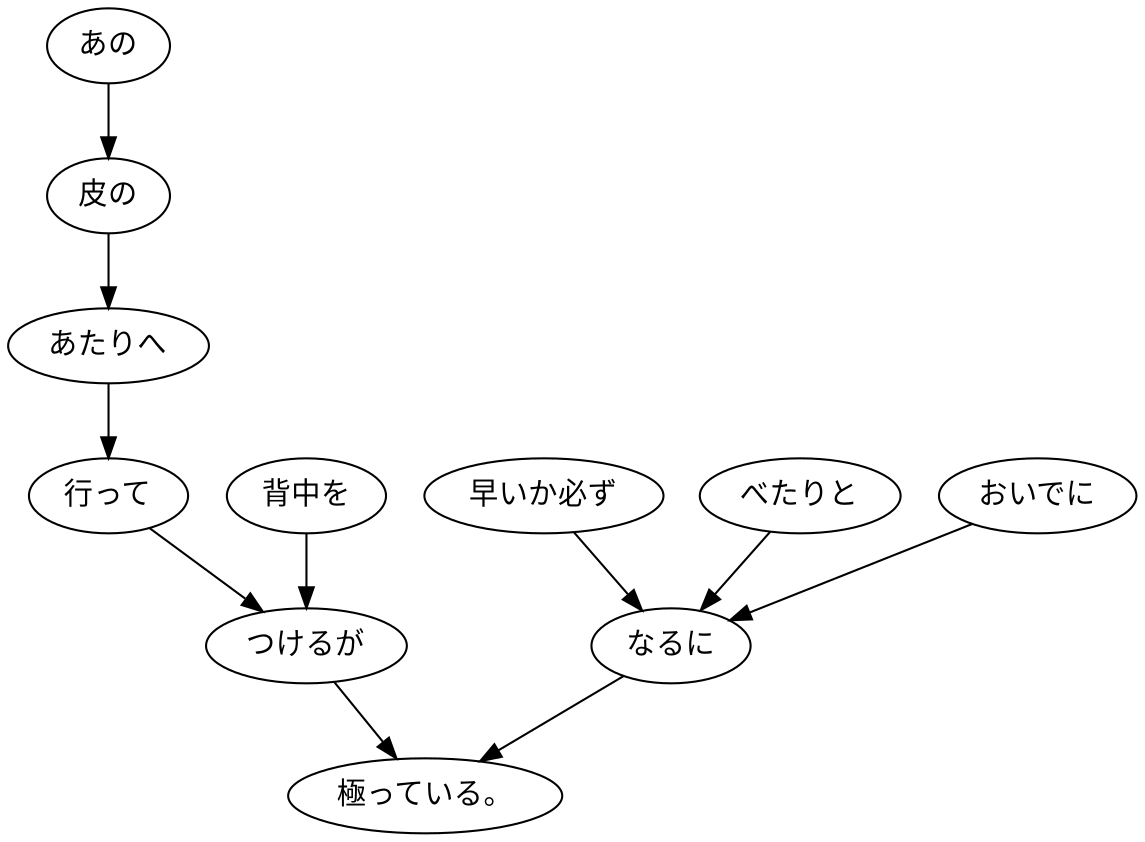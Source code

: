 digraph graph4207 {
	node0 [label="あの"];
	node1 [label="皮の"];
	node2 [label="あたりへ"];
	node3 [label="行って"];
	node4 [label="背中を"];
	node5 [label="つけるが"];
	node6 [label="早いか必ず"];
	node7 [label="べたりと"];
	node8 [label="おいでに"];
	node9 [label="なるに"];
	node10 [label="極っている。"];
	node0 -> node1;
	node1 -> node2;
	node2 -> node3;
	node3 -> node5;
	node4 -> node5;
	node5 -> node10;
	node6 -> node9;
	node7 -> node9;
	node8 -> node9;
	node9 -> node10;
}
